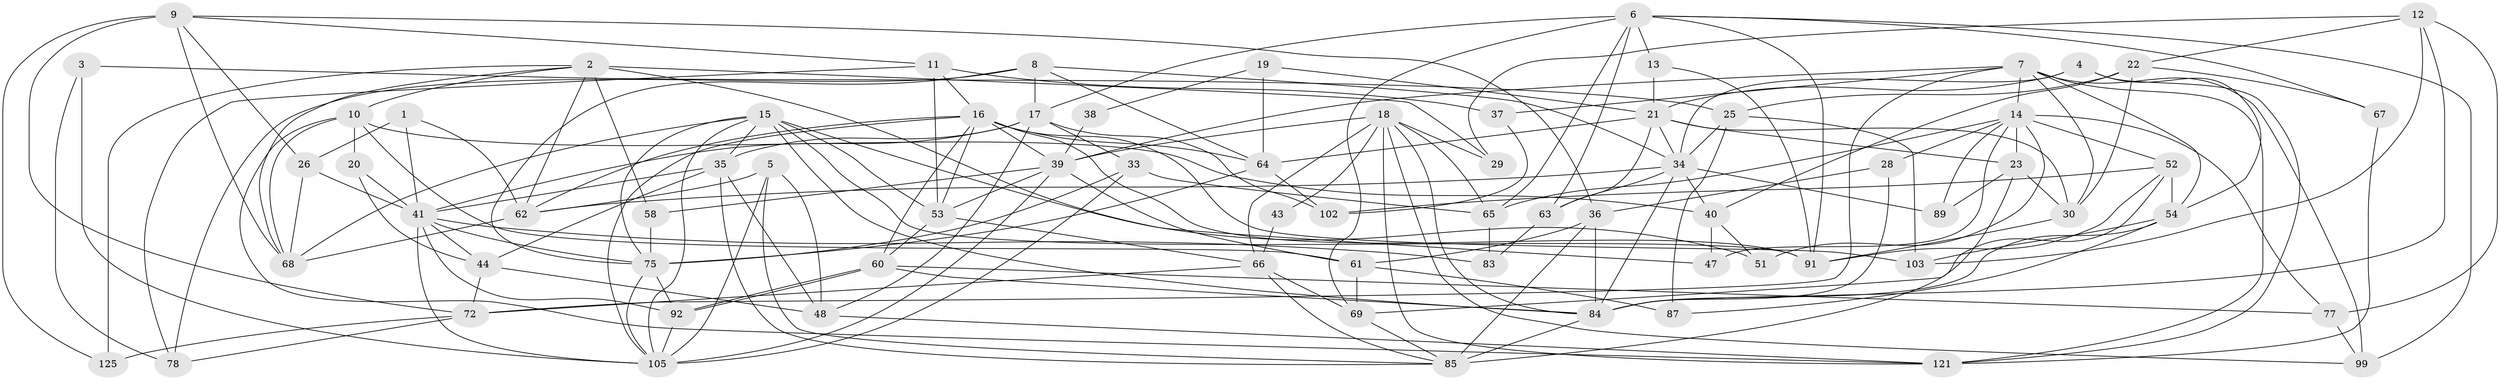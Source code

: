 // original degree distribution, {3: 0.28, 6: 0.096, 2: 0.096, 4: 0.32, 5: 0.176, 7: 0.024, 8: 0.008}
// Generated by graph-tools (version 1.1) at 2025/41/03/06/25 10:41:54]
// undirected, 73 vertices, 191 edges
graph export_dot {
graph [start="1"]
  node [color=gray90,style=filled];
  1;
  2 [super="+76"];
  3 [super="+73"];
  4 [super="+42"];
  5 [super="+90"];
  6 [super="+81"];
  7 [super="+80"];
  8 [super="+112"];
  9 [super="+119"];
  10 [super="+123"];
  11 [super="+59"];
  12 [super="+27"];
  13 [super="+94"];
  14 [super="+117"];
  15 [super="+122"];
  16 [super="+24"];
  17 [super="+46"];
  18 [super="+110"];
  19;
  20;
  21 [super="+32"];
  22 [super="+50"];
  23 [super="+120"];
  25;
  26 [super="+31"];
  28;
  29;
  30 [super="+45"];
  33 [super="+57"];
  34 [super="+114"];
  35 [super="+71"];
  36 [super="+82"];
  37 [super="+49"];
  38;
  39 [super="+109"];
  40 [super="+93"];
  41 [super="+86"];
  43;
  44 [super="+56"];
  47;
  48;
  51;
  52 [super="+88"];
  53 [super="+55"];
  54 [super="+118"];
  58 [super="+115"];
  60 [super="+70"];
  61 [super="+96"];
  62 [super="+98"];
  63;
  64 [super="+101"];
  65 [super="+106"];
  66 [super="+79"];
  67;
  68 [super="+74"];
  69 [super="+111"];
  72 [super="+108"];
  75 [super="+124"];
  77 [super="+104"];
  78;
  83;
  84 [super="+95"];
  85 [super="+116"];
  87 [super="+97"];
  89;
  91 [super="+100"];
  92 [super="+113"];
  99;
  102;
  103;
  105 [super="+107"];
  121;
  125;
  1 -- 41;
  1 -- 26;
  1 -- 62;
  2 -- 47;
  2 -- 125;
  2 -- 10;
  2 -- 58 [weight=2];
  2 -- 29;
  2 -- 62;
  2 -- 68;
  3 -- 25;
  3 -- 105;
  3 -- 78;
  4 -- 21;
  4 -- 54;
  4 -- 121;
  4 -- 34;
  5 -- 48;
  5 -- 85;
  5 -- 105 [weight=2];
  5 -- 62;
  6 -- 65;
  6 -- 67;
  6 -- 17;
  6 -- 99;
  6 -- 13;
  6 -- 63;
  6 -- 69;
  6 -- 91;
  7 -- 39;
  7 -- 121;
  7 -- 72;
  7 -- 99;
  7 -- 54;
  7 -- 30;
  7 -- 37;
  7 -- 14;
  8 -- 17;
  8 -- 64;
  8 -- 34;
  8 -- 78;
  8 -- 75;
  9 -- 72;
  9 -- 36;
  9 -- 26;
  9 -- 11;
  9 -- 125;
  9 -- 68;
  10 -- 121;
  10 -- 61;
  10 -- 20;
  10 -- 68;
  10 -- 40;
  11 -- 37 [weight=2];
  11 -- 78;
  11 -- 16;
  11 -- 53;
  12 -- 77;
  12 -- 22;
  12 -- 29;
  12 -- 103;
  12 -- 84;
  13 -- 21;
  13 -- 91;
  14 -- 51;
  14 -- 52;
  14 -- 77;
  14 -- 65;
  14 -- 89;
  14 -- 28;
  14 -- 47;
  14 -- 23;
  15 -- 75;
  15 -- 51;
  15 -- 105;
  15 -- 35;
  15 -- 84;
  15 -- 53;
  15 -- 91;
  15 -- 68;
  16 -- 39;
  16 -- 64;
  16 -- 103;
  16 -- 105;
  16 -- 91;
  16 -- 60;
  16 -- 62;
  16 -- 53;
  17 -- 102;
  17 -- 35;
  17 -- 48;
  17 -- 33;
  17 -- 41;
  18 -- 29;
  18 -- 43;
  18 -- 84;
  18 -- 65;
  18 -- 99;
  18 -- 121;
  18 -- 39;
  18 -- 66;
  19 -- 21;
  19 -- 38;
  19 -- 64;
  20 -- 41;
  20 -- 44;
  21 -- 64;
  21 -- 34;
  21 -- 30;
  21 -- 63;
  21 -- 23;
  22 -- 25;
  22 -- 67;
  22 -- 30;
  22 -- 40;
  23 -- 30;
  23 -- 85 [weight=2];
  23 -- 89;
  25 -- 103;
  25 -- 34;
  25 -- 87;
  26 -- 68;
  26 -- 41;
  28 -- 36;
  28 -- 84;
  30 -- 91;
  33 -- 65;
  33 -- 75;
  33 -- 105;
  34 -- 84;
  34 -- 63;
  34 -- 89;
  34 -- 40;
  34 -- 62;
  35 -- 41;
  35 -- 44;
  35 -- 48;
  35 -- 85;
  36 -- 84;
  36 -- 85;
  36 -- 61;
  37 -- 102;
  38 -- 39;
  39 -- 105;
  39 -- 53;
  39 -- 61;
  39 -- 58;
  40 -- 51;
  40 -- 47;
  41 -- 44;
  41 -- 83;
  41 -- 92;
  41 -- 105;
  41 -- 75;
  43 -- 66;
  44 -- 48;
  44 -- 72;
  48 -- 121;
  52 -- 69;
  52 -- 102;
  52 -- 54;
  52 -- 91;
  53 -- 66;
  53 -- 60;
  54 -- 87;
  54 -- 103;
  54 -- 84;
  58 -- 75;
  60 -- 92;
  60 -- 92;
  60 -- 84;
  60 -- 77;
  61 -- 69;
  61 -- 87;
  62 -- 68;
  63 -- 83;
  64 -- 102;
  64 -- 75;
  65 -- 83;
  66 -- 85;
  66 -- 72;
  66 -- 69;
  67 -- 121;
  69 -- 85;
  72 -- 125;
  72 -- 78;
  75 -- 92;
  75 -- 105;
  77 -- 99;
  84 -- 85;
  92 -- 105;
}
